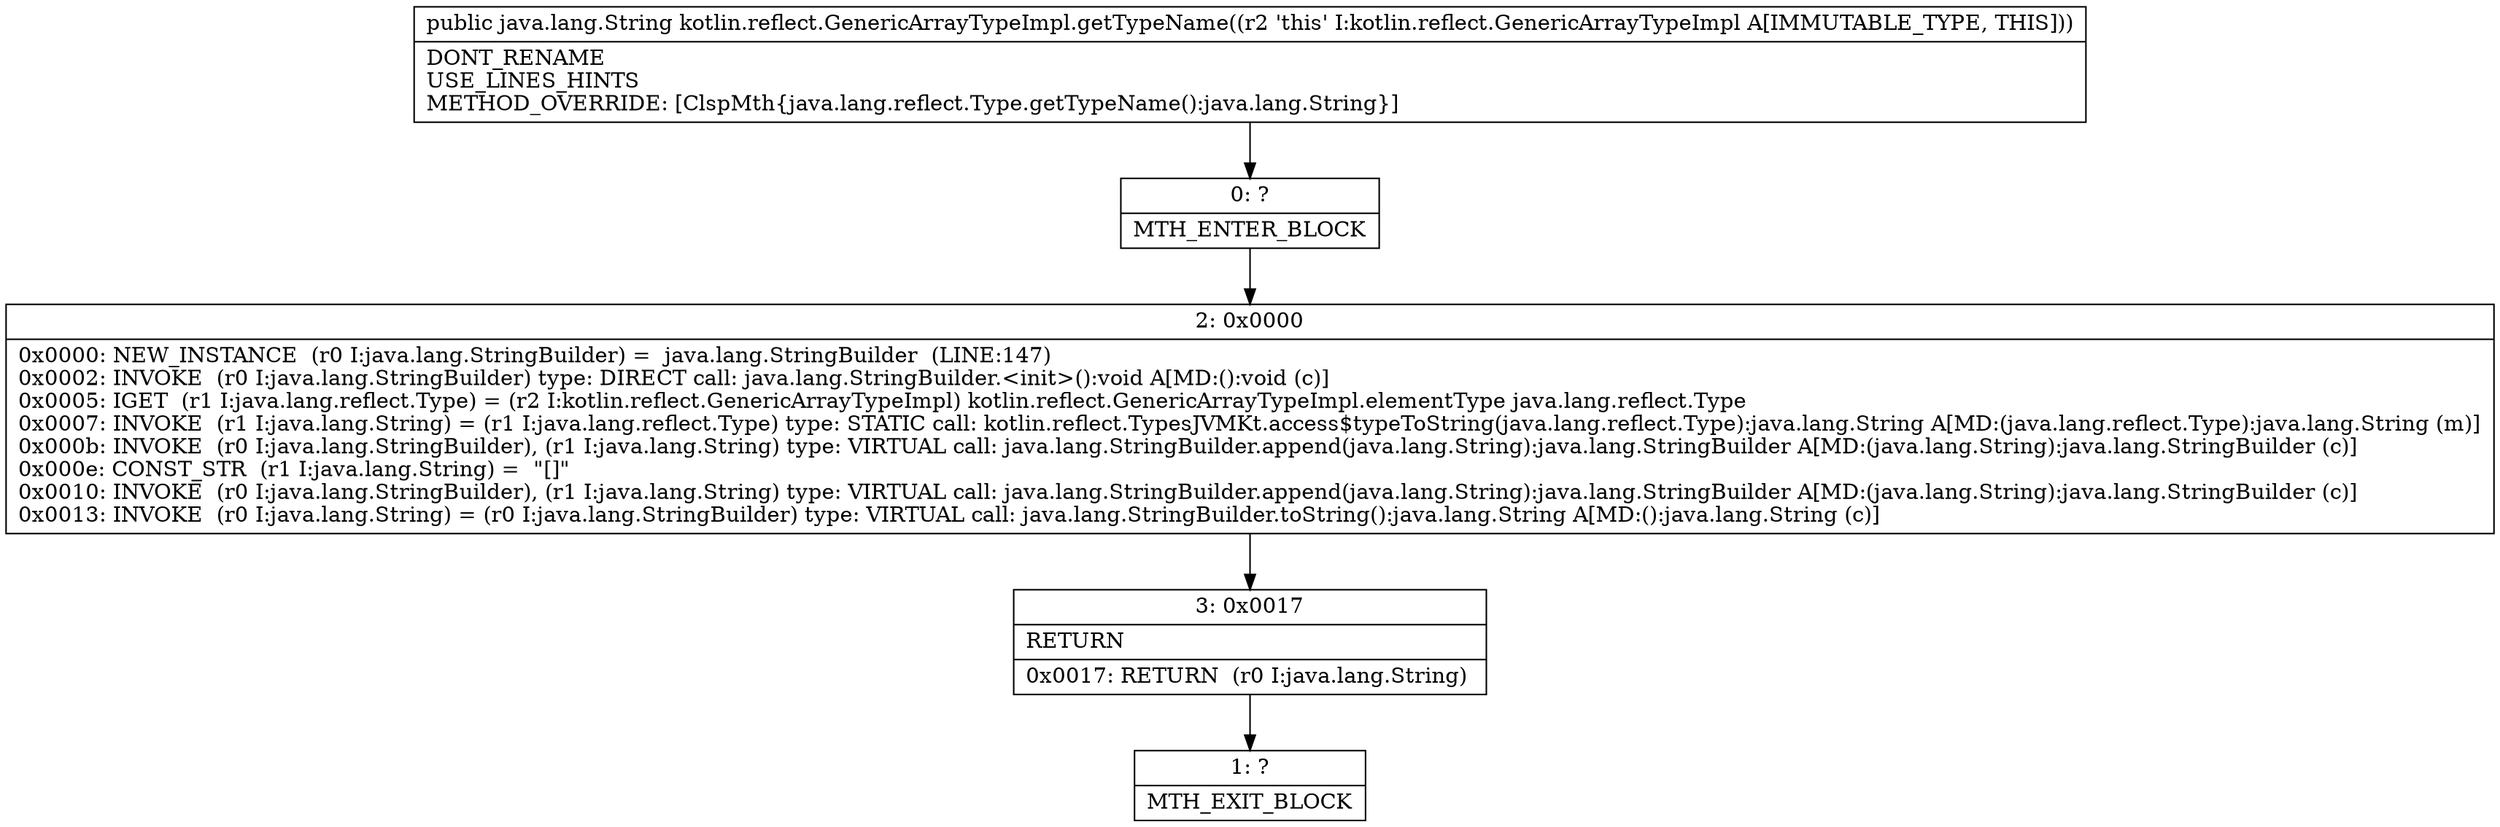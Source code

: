 digraph "CFG forkotlin.reflect.GenericArrayTypeImpl.getTypeName()Ljava\/lang\/String;" {
Node_0 [shape=record,label="{0\:\ ?|MTH_ENTER_BLOCK\l}"];
Node_2 [shape=record,label="{2\:\ 0x0000|0x0000: NEW_INSTANCE  (r0 I:java.lang.StringBuilder) =  java.lang.StringBuilder  (LINE:147)\l0x0002: INVOKE  (r0 I:java.lang.StringBuilder) type: DIRECT call: java.lang.StringBuilder.\<init\>():void A[MD:():void (c)]\l0x0005: IGET  (r1 I:java.lang.reflect.Type) = (r2 I:kotlin.reflect.GenericArrayTypeImpl) kotlin.reflect.GenericArrayTypeImpl.elementType java.lang.reflect.Type \l0x0007: INVOKE  (r1 I:java.lang.String) = (r1 I:java.lang.reflect.Type) type: STATIC call: kotlin.reflect.TypesJVMKt.access$typeToString(java.lang.reflect.Type):java.lang.String A[MD:(java.lang.reflect.Type):java.lang.String (m)]\l0x000b: INVOKE  (r0 I:java.lang.StringBuilder), (r1 I:java.lang.String) type: VIRTUAL call: java.lang.StringBuilder.append(java.lang.String):java.lang.StringBuilder A[MD:(java.lang.String):java.lang.StringBuilder (c)]\l0x000e: CONST_STR  (r1 I:java.lang.String) =  \"[]\" \l0x0010: INVOKE  (r0 I:java.lang.StringBuilder), (r1 I:java.lang.String) type: VIRTUAL call: java.lang.StringBuilder.append(java.lang.String):java.lang.StringBuilder A[MD:(java.lang.String):java.lang.StringBuilder (c)]\l0x0013: INVOKE  (r0 I:java.lang.String) = (r0 I:java.lang.StringBuilder) type: VIRTUAL call: java.lang.StringBuilder.toString():java.lang.String A[MD:():java.lang.String (c)]\l}"];
Node_3 [shape=record,label="{3\:\ 0x0017|RETURN\l|0x0017: RETURN  (r0 I:java.lang.String) \l}"];
Node_1 [shape=record,label="{1\:\ ?|MTH_EXIT_BLOCK\l}"];
MethodNode[shape=record,label="{public java.lang.String kotlin.reflect.GenericArrayTypeImpl.getTypeName((r2 'this' I:kotlin.reflect.GenericArrayTypeImpl A[IMMUTABLE_TYPE, THIS]))  | DONT_RENAME\lUSE_LINES_HINTS\lMETHOD_OVERRIDE: [ClspMth\{java.lang.reflect.Type.getTypeName():java.lang.String\}]\l}"];
MethodNode -> Node_0;Node_0 -> Node_2;
Node_2 -> Node_3;
Node_3 -> Node_1;
}

